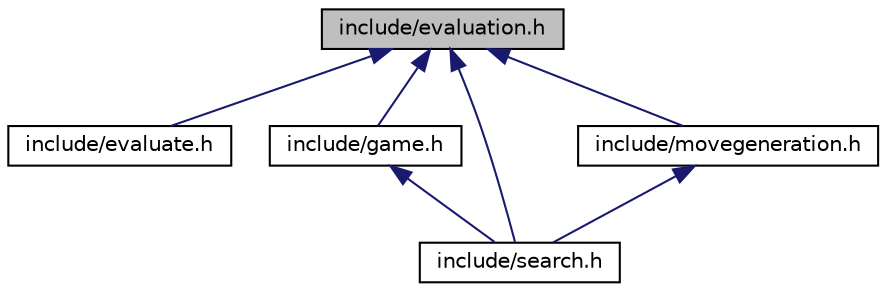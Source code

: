 digraph "include/evaluation.h"
{
 // LATEX_PDF_SIZE
  edge [fontname="Helvetica",fontsize="10",labelfontname="Helvetica",labelfontsize="10"];
  node [fontname="Helvetica",fontsize="10",shape=record];
  Node1 [label="include/evaluation.h",height=0.2,width=0.4,color="black", fillcolor="grey75", style="filled", fontcolor="black",tooltip="File containing the definition of the Evaluation class, used to describe the evaluation of a given ch..."];
  Node1 -> Node2 [dir="back",color="midnightblue",fontsize="10",style="solid"];
  Node2 [label="include/evaluate.h",height=0.2,width=0.4,color="black", fillcolor="white", style="filled",URL="$evaluate_8h.html",tooltip="File containing the functions used to evaluate any given position."];
  Node1 -> Node3 [dir="back",color="midnightblue",fontsize="10",style="solid"];
  Node3 [label="include/game.h",height=0.2,width=0.4,color="black", fillcolor="white", style="filled",URL="$game_8h.html",tooltip="File containing the class definition."];
  Node3 -> Node4 [dir="back",color="midnightblue",fontsize="10",style="solid"];
  Node4 [label="include/search.h",height=0.2,width=0.4,color="black", fillcolor="white", style="filled",URL="$search_8h.html",tooltip="File containing the functions used to perform the search for the best move in a given position."];
  Node1 -> Node5 [dir="back",color="midnightblue",fontsize="10",style="solid"];
  Node5 [label="include/movegeneration.h",height=0.2,width=0.4,color="black", fillcolor="white", style="filled",URL="$movegeneration_8h.html",tooltip="File containing the functions used to generate all the pseudo legals moves in a given chess position,..."];
  Node5 -> Node4 [dir="back",color="midnightblue",fontsize="10",style="solid"];
  Node1 -> Node4 [dir="back",color="midnightblue",fontsize="10",style="solid"];
}
